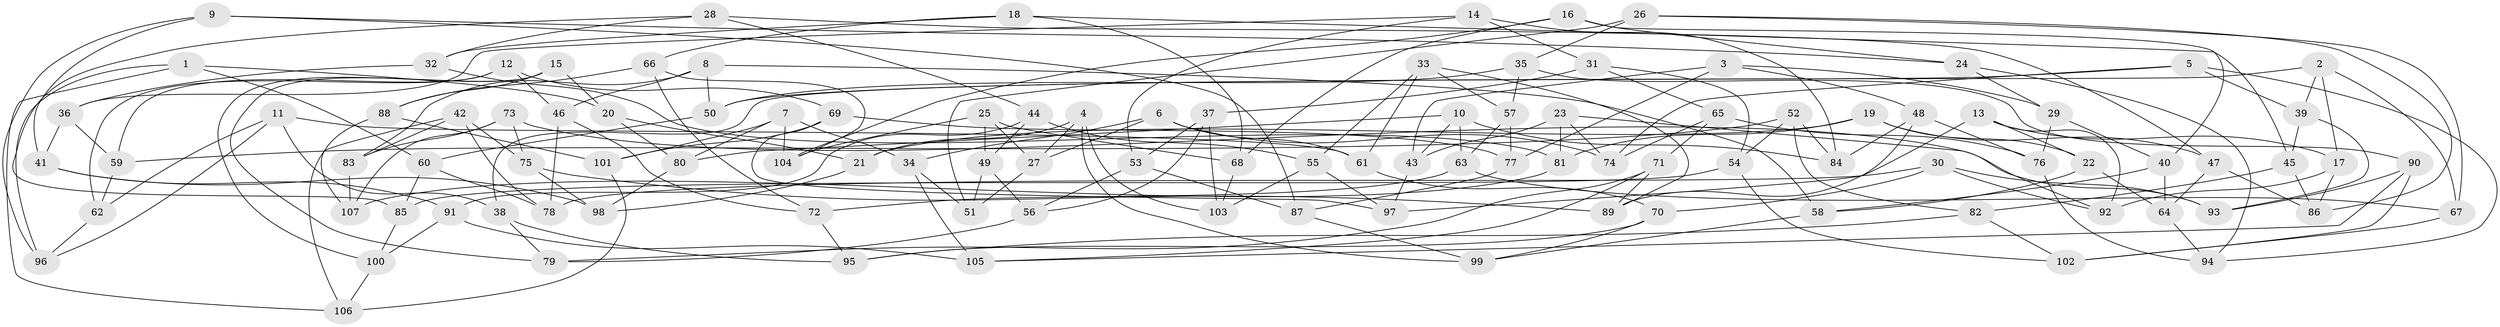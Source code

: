 // Generated by graph-tools (version 1.1) at 2025/59/03/09/25 04:59:27]
// undirected, 107 vertices, 214 edges
graph export_dot {
graph [start="1"]
  node [color=gray90,style=filled];
  1;
  2;
  3;
  4;
  5;
  6;
  7;
  8;
  9;
  10;
  11;
  12;
  13;
  14;
  15;
  16;
  17;
  18;
  19;
  20;
  21;
  22;
  23;
  24;
  25;
  26;
  27;
  28;
  29;
  30;
  31;
  32;
  33;
  34;
  35;
  36;
  37;
  38;
  39;
  40;
  41;
  42;
  43;
  44;
  45;
  46;
  47;
  48;
  49;
  50;
  51;
  52;
  53;
  54;
  55;
  56;
  57;
  58;
  59;
  60;
  61;
  62;
  63;
  64;
  65;
  66;
  67;
  68;
  69;
  70;
  71;
  72;
  73;
  74;
  75;
  76;
  77;
  78;
  79;
  80;
  81;
  82;
  83;
  84;
  85;
  86;
  87;
  88;
  89;
  90;
  91;
  92;
  93;
  94;
  95;
  96;
  97;
  98;
  99;
  100;
  101;
  102;
  103;
  104;
  105;
  106;
  107;
  1 -- 96;
  1 -- 106;
  1 -- 60;
  1 -- 20;
  2 -- 67;
  2 -- 39;
  2 -- 17;
  2 -- 38;
  3 -- 43;
  3 -- 29;
  3 -- 77;
  3 -- 48;
  4 -- 103;
  4 -- 99;
  4 -- 27;
  4 -- 21;
  5 -- 94;
  5 -- 74;
  5 -- 50;
  5 -- 39;
  6 -- 34;
  6 -- 61;
  6 -- 27;
  6 -- 74;
  7 -- 80;
  7 -- 34;
  7 -- 104;
  7 -- 101;
  8 -- 58;
  8 -- 46;
  8 -- 50;
  8 -- 83;
  9 -- 41;
  9 -- 24;
  9 -- 96;
  9 -- 87;
  10 -- 80;
  10 -- 84;
  10 -- 63;
  10 -- 43;
  11 -- 96;
  11 -- 38;
  11 -- 61;
  11 -- 62;
  12 -- 69;
  12 -- 59;
  12 -- 46;
  12 -- 62;
  13 -- 22;
  13 -- 17;
  13 -- 92;
  13 -- 97;
  14 -- 36;
  14 -- 53;
  14 -- 31;
  14 -- 84;
  15 -- 20;
  15 -- 100;
  15 -- 79;
  15 -- 88;
  16 -- 68;
  16 -- 104;
  16 -- 40;
  16 -- 24;
  17 -- 86;
  17 -- 92;
  18 -- 66;
  18 -- 32;
  18 -- 45;
  18 -- 68;
  19 -- 47;
  19 -- 81;
  19 -- 22;
  19 -- 21;
  20 -- 21;
  20 -- 80;
  21 -- 98;
  22 -- 58;
  22 -- 64;
  23 -- 81;
  23 -- 43;
  23 -- 74;
  23 -- 92;
  24 -- 29;
  24 -- 94;
  25 -- 27;
  25 -- 49;
  25 -- 104;
  25 -- 68;
  26 -- 67;
  26 -- 51;
  26 -- 35;
  26 -- 86;
  27 -- 51;
  28 -- 32;
  28 -- 47;
  28 -- 44;
  28 -- 85;
  29 -- 76;
  29 -- 40;
  30 -- 92;
  30 -- 93;
  30 -- 78;
  30 -- 70;
  31 -- 37;
  31 -- 54;
  31 -- 65;
  32 -- 36;
  32 -- 81;
  33 -- 57;
  33 -- 89;
  33 -- 61;
  33 -- 55;
  34 -- 51;
  34 -- 105;
  35 -- 50;
  35 -- 90;
  35 -- 57;
  36 -- 41;
  36 -- 59;
  37 -- 103;
  37 -- 56;
  37 -- 53;
  38 -- 95;
  38 -- 79;
  39 -- 93;
  39 -- 45;
  40 -- 58;
  40 -- 64;
  41 -- 98;
  41 -- 91;
  42 -- 83;
  42 -- 106;
  42 -- 78;
  42 -- 75;
  43 -- 97;
  44 -- 91;
  44 -- 49;
  44 -- 55;
  45 -- 86;
  45 -- 82;
  46 -- 78;
  46 -- 72;
  47 -- 86;
  47 -- 64;
  48 -- 76;
  48 -- 89;
  48 -- 84;
  49 -- 51;
  49 -- 56;
  50 -- 60;
  52 -- 84;
  52 -- 82;
  52 -- 59;
  52 -- 54;
  53 -- 87;
  53 -- 56;
  54 -- 85;
  54 -- 102;
  55 -- 97;
  55 -- 103;
  56 -- 79;
  57 -- 77;
  57 -- 63;
  58 -- 99;
  59 -- 62;
  60 -- 78;
  60 -- 85;
  61 -- 70;
  62 -- 96;
  63 -- 72;
  63 -- 67;
  64 -- 94;
  65 -- 71;
  65 -- 76;
  65 -- 74;
  66 -- 104;
  66 -- 88;
  66 -- 72;
  67 -- 102;
  68 -- 103;
  69 -- 77;
  69 -- 97;
  69 -- 101;
  70 -- 95;
  70 -- 99;
  71 -- 105;
  71 -- 79;
  71 -- 89;
  72 -- 95;
  73 -- 107;
  73 -- 83;
  73 -- 75;
  73 -- 93;
  75 -- 89;
  75 -- 98;
  76 -- 94;
  77 -- 87;
  80 -- 98;
  81 -- 107;
  82 -- 102;
  82 -- 95;
  83 -- 107;
  85 -- 100;
  87 -- 99;
  88 -- 101;
  88 -- 107;
  90 -- 93;
  90 -- 105;
  90 -- 102;
  91 -- 100;
  91 -- 105;
  100 -- 106;
  101 -- 106;
}
